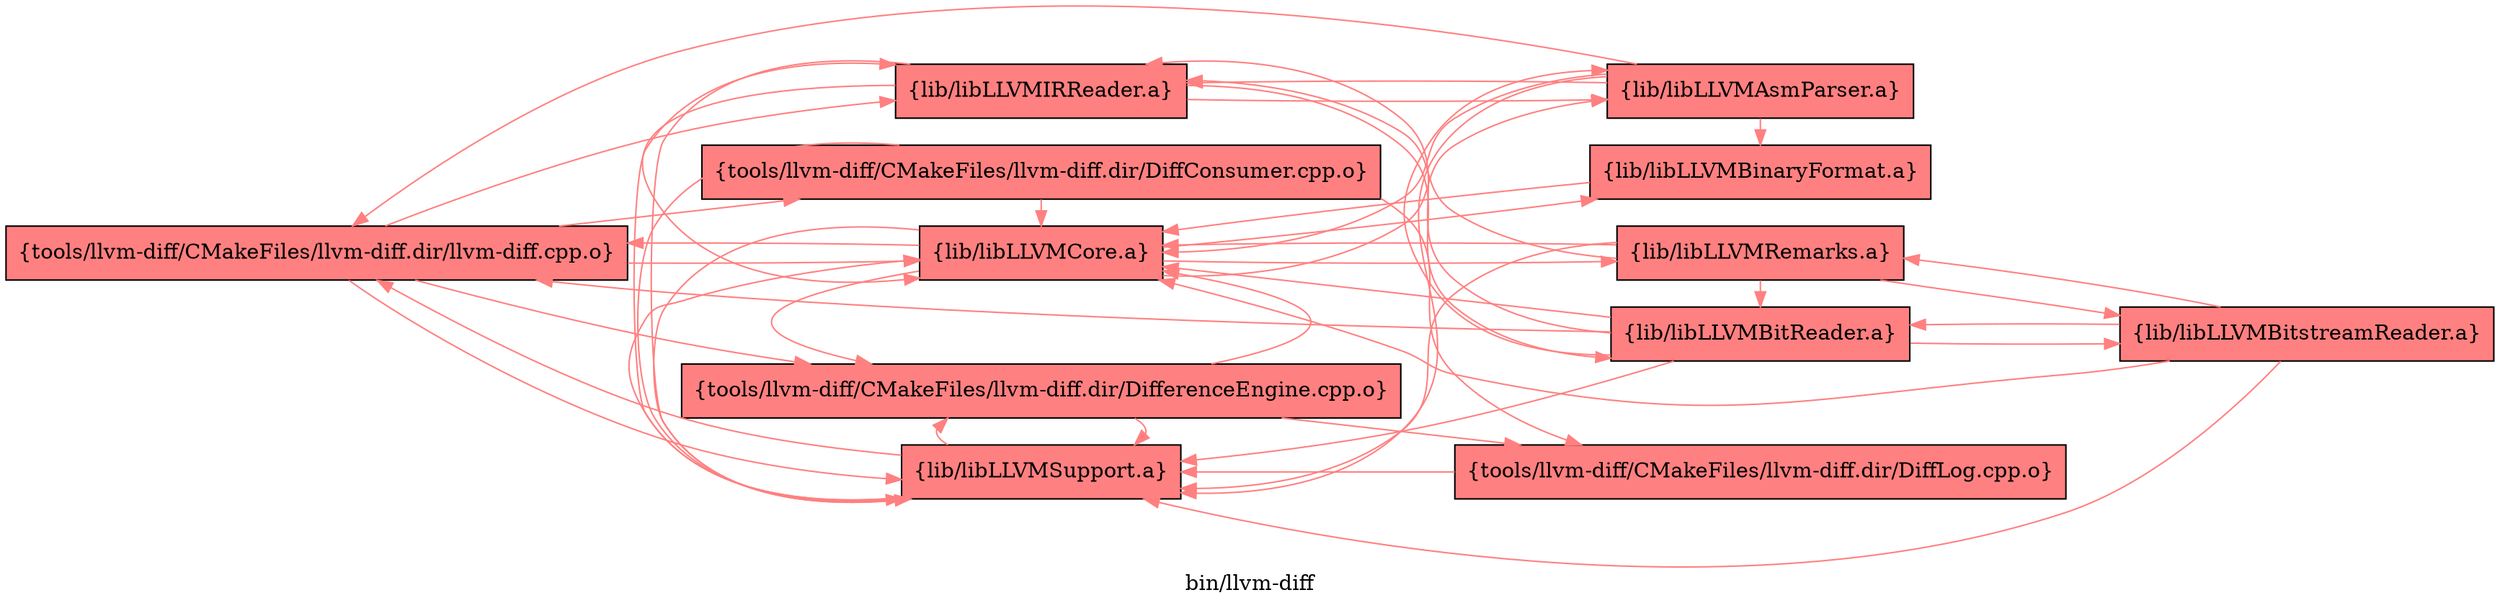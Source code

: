 digraph "bin/llvm-diff" {
	label="bin/llvm-diff";
	rankdir="LR"
	{ rank=same; Node0x560bb6124448;  }
	{ rank=same; Node0x560bb6125208; Node0x560bb6125b18; Node0x560bb6126388; Node0x560bb6123818; Node0x560bb6123368;  }
	{ rank=same; Node0x560bb6125e88; Node0x560bb6124628; Node0x560bb61240d8; Node0x560bb6122e18; Node0x560bb6122788;  }

	Node0x560bb6124448 [shape=record,shape=box,style=filled,fillcolor="1.000000 0.5 1",group=1,label="{tools/llvm-diff/CMakeFiles/llvm-diff.dir/llvm-diff.cpp.o}"];
	Node0x560bb6124448 -> Node0x560bb6125208[color="1.000000 0.5 1"];
	Node0x560bb6124448 -> Node0x560bb6125b18[color="1.000000 0.5 1"];
	Node0x560bb6124448 -> Node0x560bb6126388[color="1.000000 0.5 1"];
	Node0x560bb6124448 -> Node0x560bb6123818[color="1.000000 0.5 1"];
	Node0x560bb6124448 -> Node0x560bb6123368[color="1.000000 0.5 1"];
	Node0x560bb6125208 [shape=record,shape=box,style=filled,fillcolor="1.000000 0.5 1",group=1,label="{tools/llvm-diff/CMakeFiles/llvm-diff.dir/DiffConsumer.cpp.o}"];
	Node0x560bb6125208 -> Node0x560bb6125e88[color="1.000000 0.5 1"];
	Node0x560bb6125208 -> Node0x560bb6126388[color="1.000000 0.5 1"];
	Node0x560bb6125208 -> Node0x560bb6123368[color="1.000000 0.5 1"];
	Node0x560bb6125b18 [shape=record,shape=box,style=filled,fillcolor="1.000000 0.5 1",group=1,label="{tools/llvm-diff/CMakeFiles/llvm-diff.dir/DifferenceEngine.cpp.o}"];
	Node0x560bb6125b18 -> Node0x560bb6125e88[color="1.000000 0.5 1"];
	Node0x560bb6125b18 -> Node0x560bb6126388[color="1.000000 0.5 1"];
	Node0x560bb6125b18 -> Node0x560bb6123368[color="1.000000 0.5 1"];
	Node0x560bb6126388 [shape=record,shape=box,style=filled,fillcolor="1.000000 0.5 1",group=1,label="{lib/libLLVMCore.a}"];
	Node0x560bb6126388 -> Node0x560bb6123368[color="1.000000 0.5 1"];
	Node0x560bb6126388 -> Node0x560bb6124628[color="1.000000 0.5 1"];
	Node0x560bb6126388 -> Node0x560bb6125b18[color="1.000000 0.5 1"];
	Node0x560bb6126388 -> Node0x560bb61240d8[color="1.000000 0.5 1"];
	Node0x560bb6126388 -> Node0x560bb6124448[color="1.000000 0.5 1"];
	Node0x560bb6126388 -> Node0x560bb6122e18[color="1.000000 0.5 1"];
	Node0x560bb6123818 [shape=record,shape=box,style=filled,fillcolor="1.000000 0.5 1",group=1,label="{lib/libLLVMIRReader.a}"];
	Node0x560bb6123818 -> Node0x560bb6126388[color="1.000000 0.5 1"];
	Node0x560bb6123818 -> Node0x560bb6123368[color="1.000000 0.5 1"];
	Node0x560bb6123818 -> Node0x560bb6122e18[color="1.000000 0.5 1"];
	Node0x560bb6123818 -> Node0x560bb6122788[color="1.000000 0.5 1"];
	Node0x560bb6123368 [shape=record,shape=box,style=filled,fillcolor="1.000000 0.5 1",group=1,label="{lib/libLLVMSupport.a}"];
	Node0x560bb6123368 -> Node0x560bb6126388[color="1.000000 0.5 1"];
	Node0x560bb6123368 -> Node0x560bb6124448[color="1.000000 0.5 1"];
	Node0x560bb6123368 -> Node0x560bb6123818[color="1.000000 0.5 1"];
	Node0x560bb6123368 -> Node0x560bb6125b18[color="1.000000 0.5 1"];
	Node0x560bb6125e88 [shape=record,shape=box,style=filled,fillcolor="1.000000 0.5 1",group=1,label="{tools/llvm-diff/CMakeFiles/llvm-diff.dir/DiffLog.cpp.o}"];
	Node0x560bb6125e88 -> Node0x560bb6123368[color="1.000000 0.5 1"];
	Node0x560bb6124628 [shape=record,shape=box,style=filled,fillcolor="1.000000 0.5 1",group=1,label="{lib/libLLVMBinaryFormat.a}"];
	Node0x560bb6124628 -> Node0x560bb6126388[color="1.000000 0.5 1"];
	Node0x560bb61240d8 [shape=record,shape=box,style=filled,fillcolor="1.000000 0.5 1",group=1,label="{lib/libLLVMRemarks.a}"];
	Node0x560bb61240d8 -> Node0x560bb6123368[color="1.000000 0.5 1"];
	Node0x560bb61240d8 -> Node0x560bb6126388[color="1.000000 0.5 1"];
	Node0x560bb61240d8 -> Node0x560bb6122788[color="1.000000 0.5 1"];
	Node0x560bb61240d8 -> Node0x560bb6123818[color="1.000000 0.5 1"];
	Node0x560bb61240d8 -> Node0x560bb6123b88[color="1.000000 0.5 1"];
	Node0x560bb6122e18 [shape=record,shape=box,style=filled,fillcolor="1.000000 0.5 1",group=1,label="{lib/libLLVMAsmParser.a}"];
	Node0x560bb6122e18 -> Node0x560bb6126388[color="1.000000 0.5 1"];
	Node0x560bb6122e18 -> Node0x560bb6123818[color="1.000000 0.5 1"];
	Node0x560bb6122e18 -> Node0x560bb6123368[color="1.000000 0.5 1"];
	Node0x560bb6122e18 -> Node0x560bb6124448[color="1.000000 0.5 1"];
	Node0x560bb6122e18 -> Node0x560bb6124628[color="1.000000 0.5 1"];
	Node0x560bb6122788 [shape=record,shape=box,style=filled,fillcolor="1.000000 0.5 1",group=1,label="{lib/libLLVMBitReader.a}"];
	Node0x560bb6122788 -> Node0x560bb6124448[color="1.000000 0.5 1"];
	Node0x560bb6122788 -> Node0x560bb6126388[color="1.000000 0.5 1"];
	Node0x560bb6122788 -> Node0x560bb6123818[color="1.000000 0.5 1"];
	Node0x560bb6122788 -> Node0x560bb6123368[color="1.000000 0.5 1"];
	Node0x560bb6122788 -> Node0x560bb6122e18[color="1.000000 0.5 1"];
	Node0x560bb6122788 -> Node0x560bb6123b88[color="1.000000 0.5 1"];
	Node0x560bb6123b88 [shape=record,shape=box,style=filled,fillcolor="1.000000 0.5 1",group=1,label="{lib/libLLVMBitstreamReader.a}"];
	Node0x560bb6123b88 -> Node0x560bb6126388[color="1.000000 0.5 1"];
	Node0x560bb6123b88 -> Node0x560bb6123368[color="1.000000 0.5 1"];
	Node0x560bb6123b88 -> Node0x560bb6122788[color="1.000000 0.5 1"];
	Node0x560bb6123b88 -> Node0x560bb61240d8[color="1.000000 0.5 1"];
}
